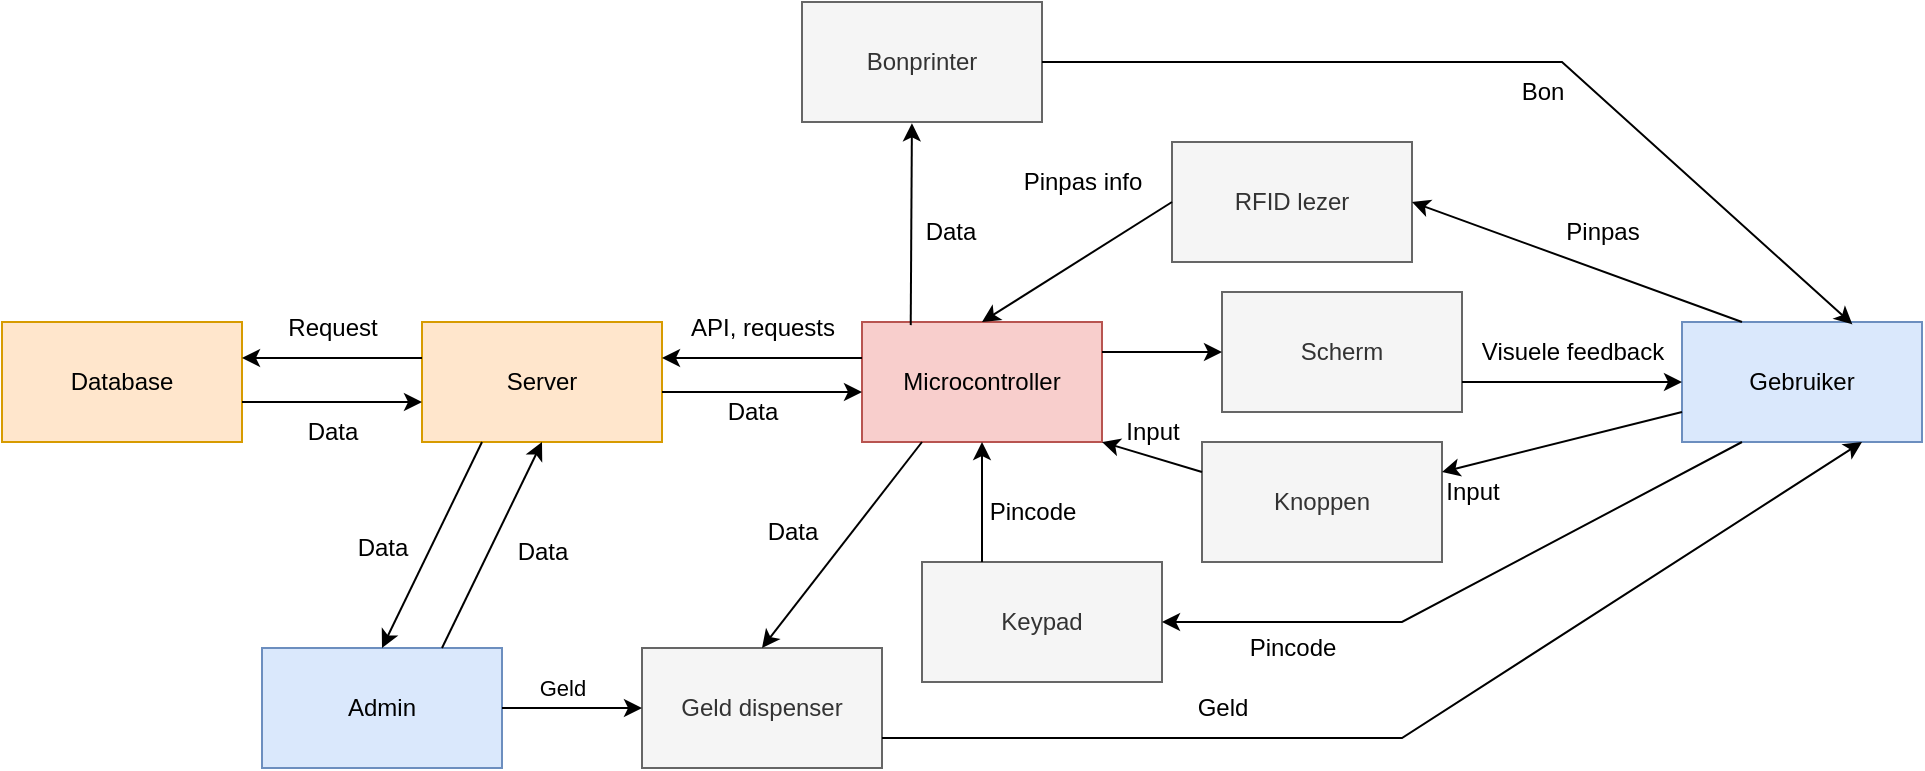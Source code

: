 <mxfile version="22.1.21" type="device">
  <diagram name="Pagina-1" id="_DiV_Fw6A8L6jA1ZNPRb">
    <mxGraphModel dx="1822" dy="606" grid="1" gridSize="10" guides="1" tooltips="1" connect="1" arrows="1" fold="1" page="1" pageScale="1" pageWidth="827" pageHeight="1169" math="0" shadow="0">
      <root>
        <mxCell id="0" />
        <mxCell id="1" parent="0" />
        <mxCell id="usZiOwvEuIuYOVztx2U2-1" value="Server" style="rounded=0;whiteSpace=wrap;html=1;fillColor=#ffe6cc;strokeColor=#d79b00;" parent="1" vertex="1">
          <mxGeometry x="150" y="240" width="120" height="60" as="geometry" />
        </mxCell>
        <mxCell id="usZiOwvEuIuYOVztx2U2-2" value="Scherm" style="rounded=0;whiteSpace=wrap;html=1;fillColor=#f5f5f5;fontColor=#333333;strokeColor=#666666;" parent="1" vertex="1">
          <mxGeometry x="550" y="225" width="120" height="60" as="geometry" />
        </mxCell>
        <mxCell id="usZiOwvEuIuYOVztx2U2-3" value="Microcontroller" style="whiteSpace=wrap;html=1;fillColor=#f8cecc;strokeColor=#b85450;" parent="1" vertex="1">
          <mxGeometry x="370" y="240" width="120" height="60" as="geometry" />
        </mxCell>
        <mxCell id="usZiOwvEuIuYOVztx2U2-4" value="Bonprinter" style="whiteSpace=wrap;html=1;fillColor=#f5f5f5;strokeColor=#666666;fontColor=#333333;" parent="1" vertex="1">
          <mxGeometry x="340" y="80" width="120" height="60" as="geometry" />
        </mxCell>
        <mxCell id="usZiOwvEuIuYOVztx2U2-5" value="RFID lezer" style="whiteSpace=wrap;html=1;fillColor=#f5f5f5;fontColor=#333333;strokeColor=#666666;" parent="1" vertex="1">
          <mxGeometry x="525" y="150" width="120" height="60" as="geometry" />
        </mxCell>
        <mxCell id="usZiOwvEuIuYOVztx2U2-6" value="Geld dispenser" style="whiteSpace=wrap;html=1;fillColor=#f5f5f5;fontColor=#333333;strokeColor=#666666;" parent="1" vertex="1">
          <mxGeometry x="260" y="403" width="120" height="60" as="geometry" />
        </mxCell>
        <mxCell id="usZiOwvEuIuYOVztx2U2-7" value="Keypad" style="whiteSpace=wrap;html=1;fillColor=#f5f5f5;fontColor=#333333;strokeColor=#666666;" parent="1" vertex="1">
          <mxGeometry x="400" y="360" width="120" height="60" as="geometry" />
        </mxCell>
        <mxCell id="usZiOwvEuIuYOVztx2U2-8" value="" style="endArrow=classic;html=1;rounded=0;entryX=0.458;entryY=1.011;entryDx=0;entryDy=0;exitX=0.203;exitY=0.026;exitDx=0;exitDy=0;entryPerimeter=0;exitPerimeter=0;" parent="1" source="usZiOwvEuIuYOVztx2U2-3" target="usZiOwvEuIuYOVztx2U2-4" edge="1">
          <mxGeometry width="50" height="50" relative="1" as="geometry">
            <mxPoint x="460" y="240" as="sourcePoint" />
            <mxPoint x="510" y="190" as="targetPoint" />
          </mxGeometry>
        </mxCell>
        <mxCell id="usZiOwvEuIuYOVztx2U2-10" value="" style="endArrow=classic;html=1;rounded=0;entryX=0;entryY=0.5;entryDx=0;entryDy=0;exitX=1;exitY=0.25;exitDx=0;exitDy=0;" parent="1" source="usZiOwvEuIuYOVztx2U2-3" target="usZiOwvEuIuYOVztx2U2-2" edge="1">
          <mxGeometry width="50" height="50" relative="1" as="geometry">
            <mxPoint x="760" y="470" as="sourcePoint" />
            <mxPoint x="492" y="159" as="targetPoint" />
          </mxGeometry>
        </mxCell>
        <mxCell id="usZiOwvEuIuYOVztx2U2-13" value="" style="endArrow=classic;html=1;rounded=0;exitX=0;exitY=0.5;exitDx=0;exitDy=0;entryX=0.5;entryY=0;entryDx=0;entryDy=0;" parent="1" source="usZiOwvEuIuYOVztx2U2-5" target="usZiOwvEuIuYOVztx2U2-3" edge="1">
          <mxGeometry width="50" height="50" relative="1" as="geometry">
            <mxPoint x="599" y="250" as="sourcePoint" />
            <mxPoint x="490" y="255" as="targetPoint" />
          </mxGeometry>
        </mxCell>
        <mxCell id="usZiOwvEuIuYOVztx2U2-15" value="" style="endArrow=classic;html=1;rounded=0;entryX=0;entryY=0.75;entryDx=0;entryDy=0;exitX=1;exitY=0.75;exitDx=0;exitDy=0;" parent="1" edge="1">
          <mxGeometry width="50" height="50" relative="1" as="geometry">
            <mxPoint x="270" y="275" as="sourcePoint" />
            <mxPoint x="370" y="275" as="targetPoint" />
          </mxGeometry>
        </mxCell>
        <mxCell id="usZiOwvEuIuYOVztx2U2-16" value="" style="endArrow=classic;html=1;rounded=0;exitX=0;exitY=0.25;exitDx=0;exitDy=0;entryX=1;entryY=0.25;entryDx=0;entryDy=0;" parent="1" edge="1">
          <mxGeometry width="50" height="50" relative="1" as="geometry">
            <mxPoint x="370" y="258" as="sourcePoint" />
            <mxPoint x="270" y="258" as="targetPoint" />
          </mxGeometry>
        </mxCell>
        <mxCell id="usZiOwvEuIuYOVztx2U2-18" value="" style="endArrow=classic;html=1;rounded=0;exitX=0.25;exitY=1;exitDx=0;exitDy=0;entryX=0.5;entryY=0;entryDx=0;entryDy=0;" parent="1" source="usZiOwvEuIuYOVztx2U2-3" target="usZiOwvEuIuYOVztx2U2-6" edge="1">
          <mxGeometry width="50" height="50" relative="1" as="geometry">
            <mxPoint x="374" y="300" as="sourcePoint" />
            <mxPoint x="300" y="381" as="targetPoint" />
          </mxGeometry>
        </mxCell>
        <mxCell id="usZiOwvEuIuYOVztx2U2-19" value="" style="endArrow=classic;html=1;rounded=0;entryX=0.5;entryY=1;entryDx=0;entryDy=0;exitX=0.25;exitY=0;exitDx=0;exitDy=0;" parent="1" source="usZiOwvEuIuYOVztx2U2-7" target="usZiOwvEuIuYOVztx2U2-3" edge="1">
          <mxGeometry width="50" height="50" relative="1" as="geometry">
            <mxPoint x="532" y="380" as="sourcePoint" />
            <mxPoint x="610" y="300" as="targetPoint" />
          </mxGeometry>
        </mxCell>
        <mxCell id="usZiOwvEuIuYOVztx2U2-21" value="API, requests" style="text;html=1;align=center;verticalAlign=middle;resizable=0;points=[];autosize=1;strokeColor=none;fillColor=none;" parent="1" vertex="1">
          <mxGeometry x="270" y="228" width="100" height="30" as="geometry" />
        </mxCell>
        <mxCell id="usZiOwvEuIuYOVztx2U2-23" value="Data" style="text;html=1;align=center;verticalAlign=middle;resizable=0;points=[];autosize=1;strokeColor=none;fillColor=none;" parent="1" vertex="1">
          <mxGeometry x="290" y="270" width="50" height="30" as="geometry" />
        </mxCell>
        <mxCell id="usZiOwvEuIuYOVztx2U2-27" value="Pinpas info" style="text;html=1;align=center;verticalAlign=middle;resizable=0;points=[];autosize=1;strokeColor=none;fillColor=none;" parent="1" vertex="1">
          <mxGeometry x="440" y="155" width="80" height="30" as="geometry" />
        </mxCell>
        <mxCell id="usZiOwvEuIuYOVztx2U2-29" value="Pincode" style="text;html=1;align=center;verticalAlign=middle;resizable=0;points=[];autosize=1;strokeColor=none;fillColor=none;rotation=0;" parent="1" vertex="1">
          <mxGeometry x="420" y="320" width="70" height="30" as="geometry" />
        </mxCell>
        <mxCell id="usZiOwvEuIuYOVztx2U2-30" value="Data" style="text;html=1;align=center;verticalAlign=middle;resizable=0;points=[];autosize=1;strokeColor=none;fillColor=none;" parent="1" vertex="1">
          <mxGeometry x="310" y="330" width="50" height="30" as="geometry" />
        </mxCell>
        <mxCell id="usZiOwvEuIuYOVztx2U2-31" value="Database" style="rounded=0;whiteSpace=wrap;html=1;fillColor=#ffe6cc;strokeColor=#d79b00;" parent="1" vertex="1">
          <mxGeometry x="-60" y="240" width="120" height="60" as="geometry" />
        </mxCell>
        <mxCell id="usZiOwvEuIuYOVztx2U2-32" value="" style="endArrow=classic;html=1;rounded=0;entryX=0;entryY=0.75;entryDx=0;entryDy=0;" parent="1" edge="1">
          <mxGeometry width="50" height="50" relative="1" as="geometry">
            <mxPoint x="60" y="280" as="sourcePoint" />
            <mxPoint x="150" y="280" as="targetPoint" />
          </mxGeometry>
        </mxCell>
        <mxCell id="usZiOwvEuIuYOVztx2U2-33" value="" style="endArrow=classic;html=1;rounded=0;exitX=0;exitY=0.25;exitDx=0;exitDy=0;entryX=1;entryY=0.25;entryDx=0;entryDy=0;" parent="1" edge="1">
          <mxGeometry width="50" height="50" relative="1" as="geometry">
            <mxPoint x="150" y="258" as="sourcePoint" />
            <mxPoint x="60" y="258" as="targetPoint" />
          </mxGeometry>
        </mxCell>
        <mxCell id="usZiOwvEuIuYOVztx2U2-34" value="Request" style="text;html=1;align=center;verticalAlign=middle;resizable=0;points=[];autosize=1;strokeColor=none;fillColor=none;" parent="1" vertex="1">
          <mxGeometry x="70" y="228" width="70" height="30" as="geometry" />
        </mxCell>
        <mxCell id="usZiOwvEuIuYOVztx2U2-35" value="Data" style="text;html=1;align=center;verticalAlign=middle;resizable=0;points=[];autosize=1;strokeColor=none;fillColor=none;" parent="1" vertex="1">
          <mxGeometry x="80" y="280" width="50" height="30" as="geometry" />
        </mxCell>
        <mxCell id="usZiOwvEuIuYOVztx2U2-36" value="Knoppen" style="rounded=0;whiteSpace=wrap;html=1;fillColor=#f5f5f5;fontColor=#333333;strokeColor=#666666;" parent="1" vertex="1">
          <mxGeometry x="540" y="300" width="120" height="60" as="geometry" />
        </mxCell>
        <mxCell id="usZiOwvEuIuYOVztx2U2-37" value="" style="endArrow=classic;html=1;rounded=0;exitX=0;exitY=0.25;exitDx=0;exitDy=0;entryX=1;entryY=1;entryDx=0;entryDy=0;" parent="1" source="usZiOwvEuIuYOVztx2U2-36" target="usZiOwvEuIuYOVztx2U2-3" edge="1">
          <mxGeometry width="50" height="50" relative="1" as="geometry">
            <mxPoint x="335" y="157.2" as="sourcePoint" />
            <mxPoint x="680" y="541.538" as="targetPoint" />
          </mxGeometry>
        </mxCell>
        <mxCell id="usZiOwvEuIuYOVztx2U2-39" value="Gebruiker" style="rounded=0;whiteSpace=wrap;html=1;fillColor=#dae8fc;strokeColor=#6c8ebf;" parent="1" vertex="1">
          <mxGeometry x="780" y="240" width="120" height="60" as="geometry" />
        </mxCell>
        <mxCell id="usZiOwvEuIuYOVztx2U2-40" value="" style="endArrow=classic;html=1;rounded=0;exitX=1;exitY=0.75;exitDx=0;exitDy=0;entryX=0;entryY=0.5;entryDx=0;entryDy=0;" parent="1" source="usZiOwvEuIuYOVztx2U2-2" target="usZiOwvEuIuYOVztx2U2-39" edge="1">
          <mxGeometry width="50" height="50" relative="1" as="geometry">
            <mxPoint x="710" y="600" as="sourcePoint" />
            <mxPoint x="710" y="340" as="targetPoint" />
          </mxGeometry>
        </mxCell>
        <mxCell id="usZiOwvEuIuYOVztx2U2-41" value="" style="endArrow=classic;html=1;rounded=0;exitX=0;exitY=0.75;exitDx=0;exitDy=0;" parent="1" source="usZiOwvEuIuYOVztx2U2-39" target="usZiOwvEuIuYOVztx2U2-36" edge="1">
          <mxGeometry width="50" height="50" relative="1" as="geometry">
            <mxPoint x="640" y="410" as="sourcePoint" />
            <mxPoint x="600" y="380" as="targetPoint" />
          </mxGeometry>
        </mxCell>
        <mxCell id="usZiOwvEuIuYOVztx2U2-42" value="Input" style="text;html=1;align=center;verticalAlign=middle;resizable=0;points=[];autosize=1;strokeColor=none;fillColor=none;" parent="1" vertex="1">
          <mxGeometry x="490" y="280" width="50" height="30" as="geometry" />
        </mxCell>
        <mxCell id="usZiOwvEuIuYOVztx2U2-43" value="Data" style="text;html=1;align=center;verticalAlign=middle;resizable=0;points=[];autosize=1;strokeColor=none;fillColor=none;" parent="1" vertex="1">
          <mxGeometry x="389" y="180" width="50" height="30" as="geometry" />
        </mxCell>
        <mxCell id="usZiOwvEuIuYOVztx2U2-45" value="Visuele feedback" style="text;html=1;align=center;verticalAlign=middle;resizable=0;points=[];autosize=1;strokeColor=none;fillColor=none;" parent="1" vertex="1">
          <mxGeometry x="670" y="240" width="110" height="30" as="geometry" />
        </mxCell>
        <mxCell id="usZiOwvEuIuYOVztx2U2-46" value="Input" style="text;html=1;align=center;verticalAlign=middle;resizable=0;points=[];autosize=1;strokeColor=none;fillColor=none;" parent="1" vertex="1">
          <mxGeometry x="650" y="310" width="50" height="30" as="geometry" />
        </mxCell>
        <mxCell id="usZiOwvEuIuYOVztx2U2-47" value="" style="endArrow=classic;html=1;rounded=0;exitX=1;exitY=0.75;exitDx=0;exitDy=0;entryX=0.75;entryY=1;entryDx=0;entryDy=0;" parent="1" source="usZiOwvEuIuYOVztx2U2-6" target="usZiOwvEuIuYOVztx2U2-39" edge="1">
          <mxGeometry width="50" height="50" relative="1" as="geometry">
            <mxPoint x="540" y="310" as="sourcePoint" />
            <mxPoint x="590" y="260" as="targetPoint" />
            <Array as="points">
              <mxPoint x="640" y="448" />
            </Array>
          </mxGeometry>
        </mxCell>
        <mxCell id="usZiOwvEuIuYOVztx2U2-48" value="" style="endArrow=classic;html=1;rounded=0;entryX=1;entryY=0.5;entryDx=0;entryDy=0;exitX=0.25;exitY=1;exitDx=0;exitDy=0;" parent="1" source="usZiOwvEuIuYOVztx2U2-39" target="usZiOwvEuIuYOVztx2U2-7" edge="1">
          <mxGeometry width="50" height="50" relative="1" as="geometry">
            <mxPoint x="810" y="310" as="sourcePoint" />
            <mxPoint x="800" y="320" as="targetPoint" />
            <Array as="points">
              <mxPoint x="640" y="390" />
            </Array>
          </mxGeometry>
        </mxCell>
        <mxCell id="usZiOwvEuIuYOVztx2U2-49" value="" style="endArrow=classic;html=1;rounded=0;entryX=1;entryY=0.5;entryDx=0;entryDy=0;exitX=0.25;exitY=0;exitDx=0;exitDy=0;" parent="1" source="usZiOwvEuIuYOVztx2U2-39" target="usZiOwvEuIuYOVztx2U2-5" edge="1">
          <mxGeometry width="50" height="50" relative="1" as="geometry">
            <mxPoint x="540" y="310" as="sourcePoint" />
            <mxPoint x="590" y="260" as="targetPoint" />
          </mxGeometry>
        </mxCell>
        <mxCell id="usZiOwvEuIuYOVztx2U2-50" value="Geld" style="text;html=1;align=center;verticalAlign=middle;resizable=0;points=[];autosize=1;strokeColor=none;fillColor=none;" parent="1" vertex="1">
          <mxGeometry x="525" y="418" width="50" height="30" as="geometry" />
        </mxCell>
        <mxCell id="usZiOwvEuIuYOVztx2U2-51" value="Pincode" style="text;html=1;align=center;verticalAlign=middle;resizable=0;points=[];autosize=1;strokeColor=none;fillColor=none;" parent="1" vertex="1">
          <mxGeometry x="550" y="388" width="70" height="30" as="geometry" />
        </mxCell>
        <mxCell id="usZiOwvEuIuYOVztx2U2-52" value="Pinpas" style="text;html=1;align=center;verticalAlign=middle;resizable=0;points=[];autosize=1;strokeColor=none;fillColor=none;" parent="1" vertex="1">
          <mxGeometry x="710" y="180" width="60" height="30" as="geometry" />
        </mxCell>
        <mxCell id="usZiOwvEuIuYOVztx2U2-53" value="" style="endArrow=classic;html=1;rounded=0;entryX=0.71;entryY=0.02;entryDx=0;entryDy=0;entryPerimeter=0;exitX=1;exitY=0.5;exitDx=0;exitDy=0;" parent="1" source="usZiOwvEuIuYOVztx2U2-4" target="usZiOwvEuIuYOVztx2U2-39" edge="1">
          <mxGeometry width="50" height="50" relative="1" as="geometry">
            <mxPoint x="540" y="310" as="sourcePoint" />
            <mxPoint x="590" y="260" as="targetPoint" />
            <Array as="points">
              <mxPoint x="720" y="110" />
            </Array>
          </mxGeometry>
        </mxCell>
        <mxCell id="usZiOwvEuIuYOVztx2U2-54" value="Bon" style="text;html=1;align=center;verticalAlign=middle;resizable=0;points=[];autosize=1;strokeColor=none;fillColor=none;" parent="1" vertex="1">
          <mxGeometry x="690" y="110" width="40" height="30" as="geometry" />
        </mxCell>
        <mxCell id="usZiOwvEuIuYOVztx2U2-56" value="Admin" style="rounded=0;whiteSpace=wrap;html=1;fillColor=#dae8fc;strokeColor=#6c8ebf;" parent="1" vertex="1">
          <mxGeometry x="70" y="403" width="120" height="60" as="geometry" />
        </mxCell>
        <mxCell id="usZiOwvEuIuYOVztx2U2-58" value="" style="endArrow=classic;html=1;rounded=0;exitX=1;exitY=0.5;exitDx=0;exitDy=0;entryX=0;entryY=0.5;entryDx=0;entryDy=0;" parent="1" source="usZiOwvEuIuYOVztx2U2-56" target="usZiOwvEuIuYOVztx2U2-6" edge="1">
          <mxGeometry width="50" height="50" relative="1" as="geometry">
            <mxPoint x="190" y="480" as="sourcePoint" />
            <mxPoint x="240" y="430" as="targetPoint" />
          </mxGeometry>
        </mxCell>
        <mxCell id="usZiOwvEuIuYOVztx2U2-59" value="Geld" style="edgeLabel;html=1;align=center;verticalAlign=middle;resizable=0;points=[];" parent="usZiOwvEuIuYOVztx2U2-58" vertex="1" connectable="0">
          <mxGeometry x="-0.143" y="10" relative="1" as="geometry">
            <mxPoint as="offset" />
          </mxGeometry>
        </mxCell>
        <mxCell id="usZiOwvEuIuYOVztx2U2-60" value="" style="endArrow=classic;html=1;rounded=0;entryX=0.5;entryY=1;entryDx=0;entryDy=0;exitX=0.75;exitY=0;exitDx=0;exitDy=0;" parent="1" source="usZiOwvEuIuYOVztx2U2-56" target="usZiOwvEuIuYOVztx2U2-1" edge="1">
          <mxGeometry width="50" height="50" relative="1" as="geometry">
            <mxPoint x="160" y="403" as="sourcePoint" />
            <mxPoint x="210" y="353" as="targetPoint" />
          </mxGeometry>
        </mxCell>
        <mxCell id="usZiOwvEuIuYOVztx2U2-61" value="" style="endArrow=classic;html=1;rounded=0;exitX=0.25;exitY=1;exitDx=0;exitDy=0;entryX=0.5;entryY=0;entryDx=0;entryDy=0;" parent="1" source="usZiOwvEuIuYOVztx2U2-1" target="usZiOwvEuIuYOVztx2U2-56" edge="1">
          <mxGeometry width="50" height="50" relative="1" as="geometry">
            <mxPoint x="100" y="390" as="sourcePoint" />
            <mxPoint x="150" y="340" as="targetPoint" />
          </mxGeometry>
        </mxCell>
        <mxCell id="usZiOwvEuIuYOVztx2U2-62" value="Data" style="text;html=1;align=center;verticalAlign=middle;resizable=0;points=[];autosize=1;strokeColor=none;fillColor=none;" parent="1" vertex="1">
          <mxGeometry x="105" y="338" width="50" height="30" as="geometry" />
        </mxCell>
        <mxCell id="usZiOwvEuIuYOVztx2U2-63" value="Data" style="text;html=1;align=center;verticalAlign=middle;resizable=0;points=[];autosize=1;strokeColor=none;fillColor=none;" parent="1" vertex="1">
          <mxGeometry x="185" y="340" width="50" height="30" as="geometry" />
        </mxCell>
      </root>
    </mxGraphModel>
  </diagram>
</mxfile>
